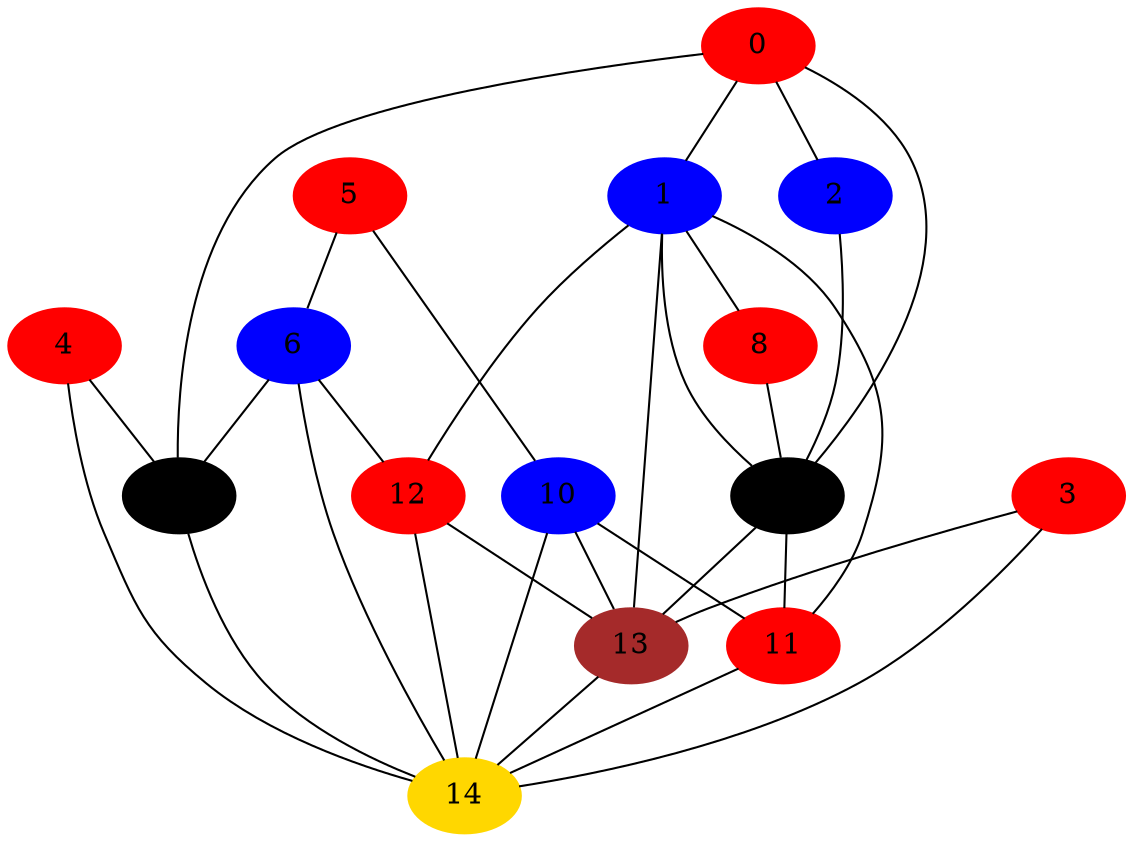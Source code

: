 graph Egraph_3{
	0 -- 1;
	0 -- 2;
	0 -- 7;
	0 -- 9;
	1 -- 8;
	1 -- 9;
	1 -- 11;
	1 -- 12;
	1 -- 13;
	2 -- 9;
	3 -- 13;
	3 -- 14;
	4 -- 7;
	4 -- 14;
	5 -- 6;
	5 -- 10;
	6 -- 7;
	6 -- 12;
	6 -- 14;
	7 -- 14;
	8 -- 9;
	9 -- 11;
	9 -- 13;
	10 -- 11;
	10 -- 13;
	10 -- 14;
	11 -- 14;
	12 -- 13;
	12 -- 14;
	13 -- 14;
	14
	0[color=red, style=filled];
	1[color=blue, style=filled];
	2[color=blue, style=filled];
	3[color=red, style=filled];
	4[color=red, style=filled];
	5[color=red, style=filled];
	6[color=blue, style=filled];
	7[color=black, style=filled];
	8[color=red, style=filled];
	9[color=black, style=filled];
	10[color=blue, style=filled];
	11[color=red, style=filled];
	12[color=red, style=filled];
	13[color=brown, style=filled];
	14[color=gold, style=filled];
}
